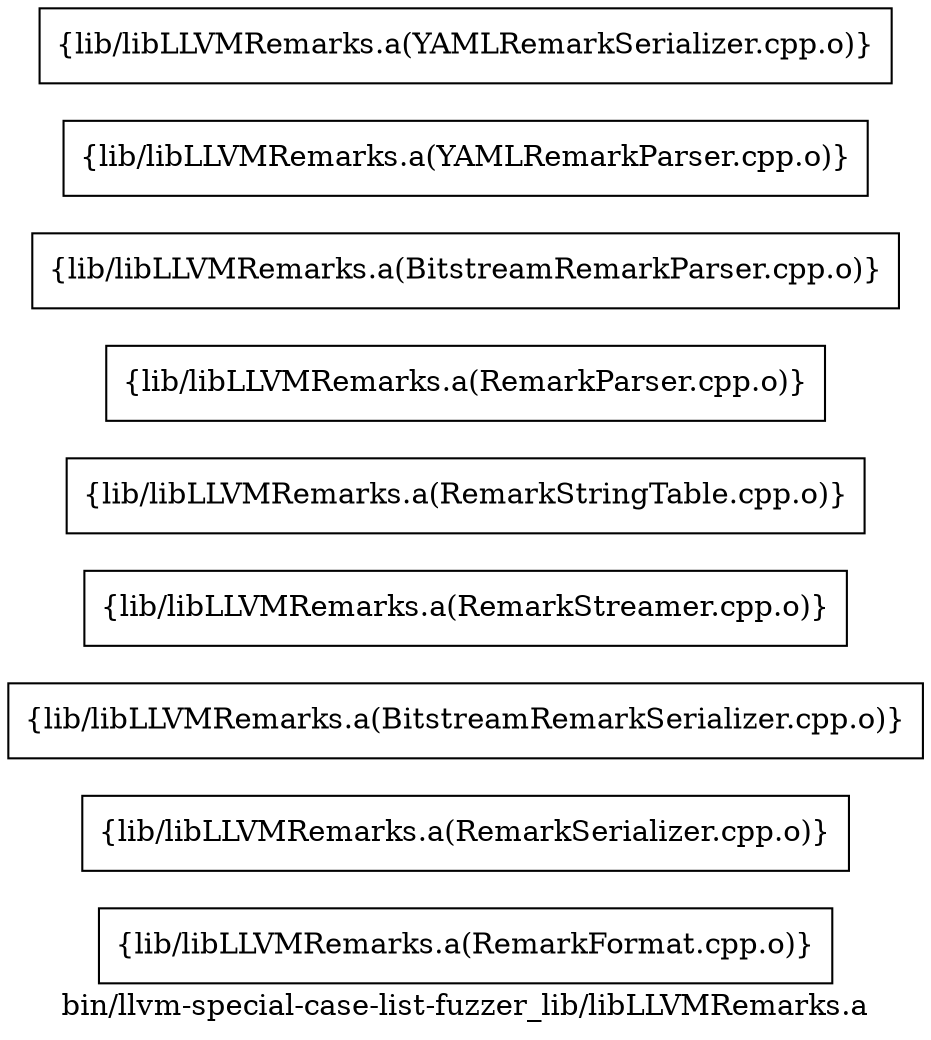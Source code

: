 digraph "bin/llvm-special-case-list-fuzzer_lib/libLLVMRemarks.a" {
	label="bin/llvm-special-case-list-fuzzer_lib/libLLVMRemarks.a";
	rankdir=LR;

	Node0x5609a63ea218 [shape=record,shape=box,group=0,label="{lib/libLLVMRemarks.a(RemarkFormat.cpp.o)}"];
	Node0x5609a63e9598 [shape=record,shape=box,group=0,label="{lib/libLLVMRemarks.a(RemarkSerializer.cpp.o)}"];
	Node0x5609a63e92c8 [shape=record,shape=box,group=0,label="{lib/libLLVMRemarks.a(BitstreamRemarkSerializer.cpp.o)}"];
	Node0x5609a63e8468 [shape=record,shape=box,group=0,label="{lib/libLLVMRemarks.a(RemarkStreamer.cpp.o)}"];
	Node0x5609a63ecab8 [shape=record,shape=box,group=0,label="{lib/libLLVMRemarks.a(RemarkStringTable.cpp.o)}"];
	Node0x5609a63eb348 [shape=record,shape=box,group=0,label="{lib/libLLVMRemarks.a(RemarkParser.cpp.o)}"];
	Node0x5609a63eb078 [shape=record,shape=box,group=0,label="{lib/libLLVMRemarks.a(BitstreamRemarkParser.cpp.o)}"];
	Node0x5609a63eb848 [shape=record,shape=box,group=0,label="{lib/libLLVMRemarks.a(YAMLRemarkParser.cpp.o)}"];
	Node0x5609a63e9fe8 [shape=record,shape=box,group=0,label="{lib/libLLVMRemarks.a(YAMLRemarkSerializer.cpp.o)}"];
}
